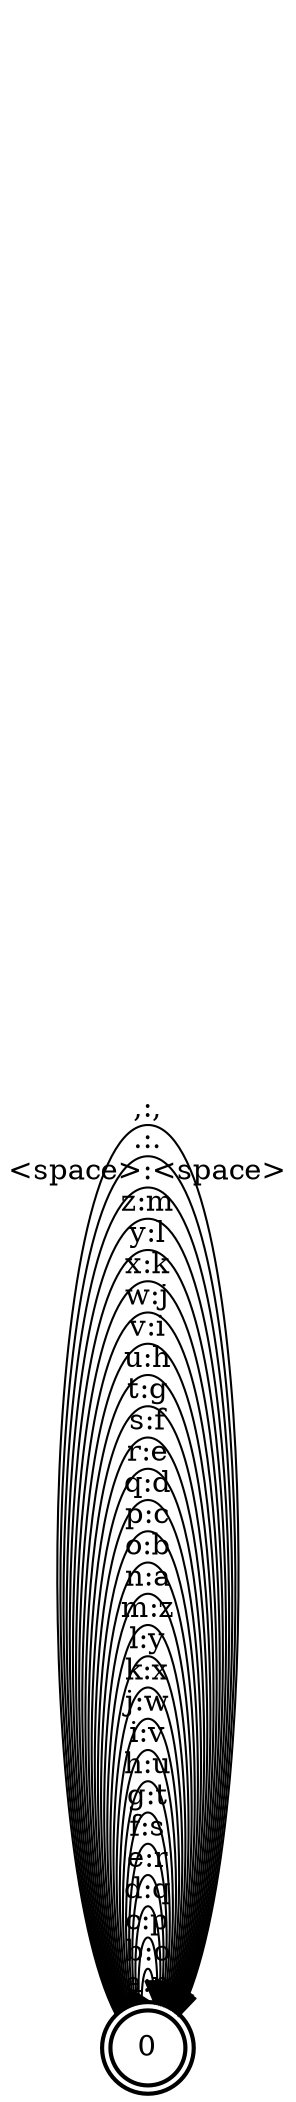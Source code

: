 digraph FST {
rankdir = LR;
size = "8.5,15";
label = "";
center = 1;
orientation = Portrait;
ranksep = "0.4";
nodesep = "0.01";
0 [label = "0", shape = doublecircle, style = bold, fontsize = 14]
	0 -> 0 [label = "a:n", fontsize = 14];
	0 -> 0 [label = "b:o", fontsize = 14];
	0 -> 0 [label = "c:p", fontsize = 14];
	0 -> 0 [label = "d:q", fontsize = 14];
	0 -> 0 [label = "e:r", fontsize = 14];
	0 -> 0 [label = "f:s", fontsize = 14];
	0 -> 0 [label = "g:t", fontsize = 14];
	0 -> 0 [label = "h:u", fontsize = 14];
	0 -> 0 [label = "i:v", fontsize = 14];
	0 -> 0 [label = "j:w", fontsize = 14];
	0 -> 0 [label = "k:x", fontsize = 14];
	0 -> 0 [label = "l:y", fontsize = 14];
	0 -> 0 [label = "m:z", fontsize = 14];
	0 -> 0 [label = "n:a", fontsize = 14];
	0 -> 0 [label = "o:b", fontsize = 14];
	0 -> 0 [label = "p:c", fontsize = 14];
	0 -> 0 [label = "q:d", fontsize = 14];
	0 -> 0 [label = "r:e", fontsize = 14];
	0 -> 0 [label = "s:f", fontsize = 14];
	0 -> 0 [label = "t:g", fontsize = 14];
	0 -> 0 [label = "u:h", fontsize = 14];
	0 -> 0 [label = "v:i", fontsize = 14];
	0 -> 0 [label = "w:j", fontsize = 14];
	0 -> 0 [label = "x:k", fontsize = 14];
	0 -> 0 [label = "y:l", fontsize = 14];
	0 -> 0 [label = "z:m", fontsize = 14];
	0 -> 0 [label = "<space>:<space>", fontsize = 14];
	0 -> 0 [label = ".:.", fontsize = 14];
	0 -> 0 [label = ",:,", fontsize = 14];
}
